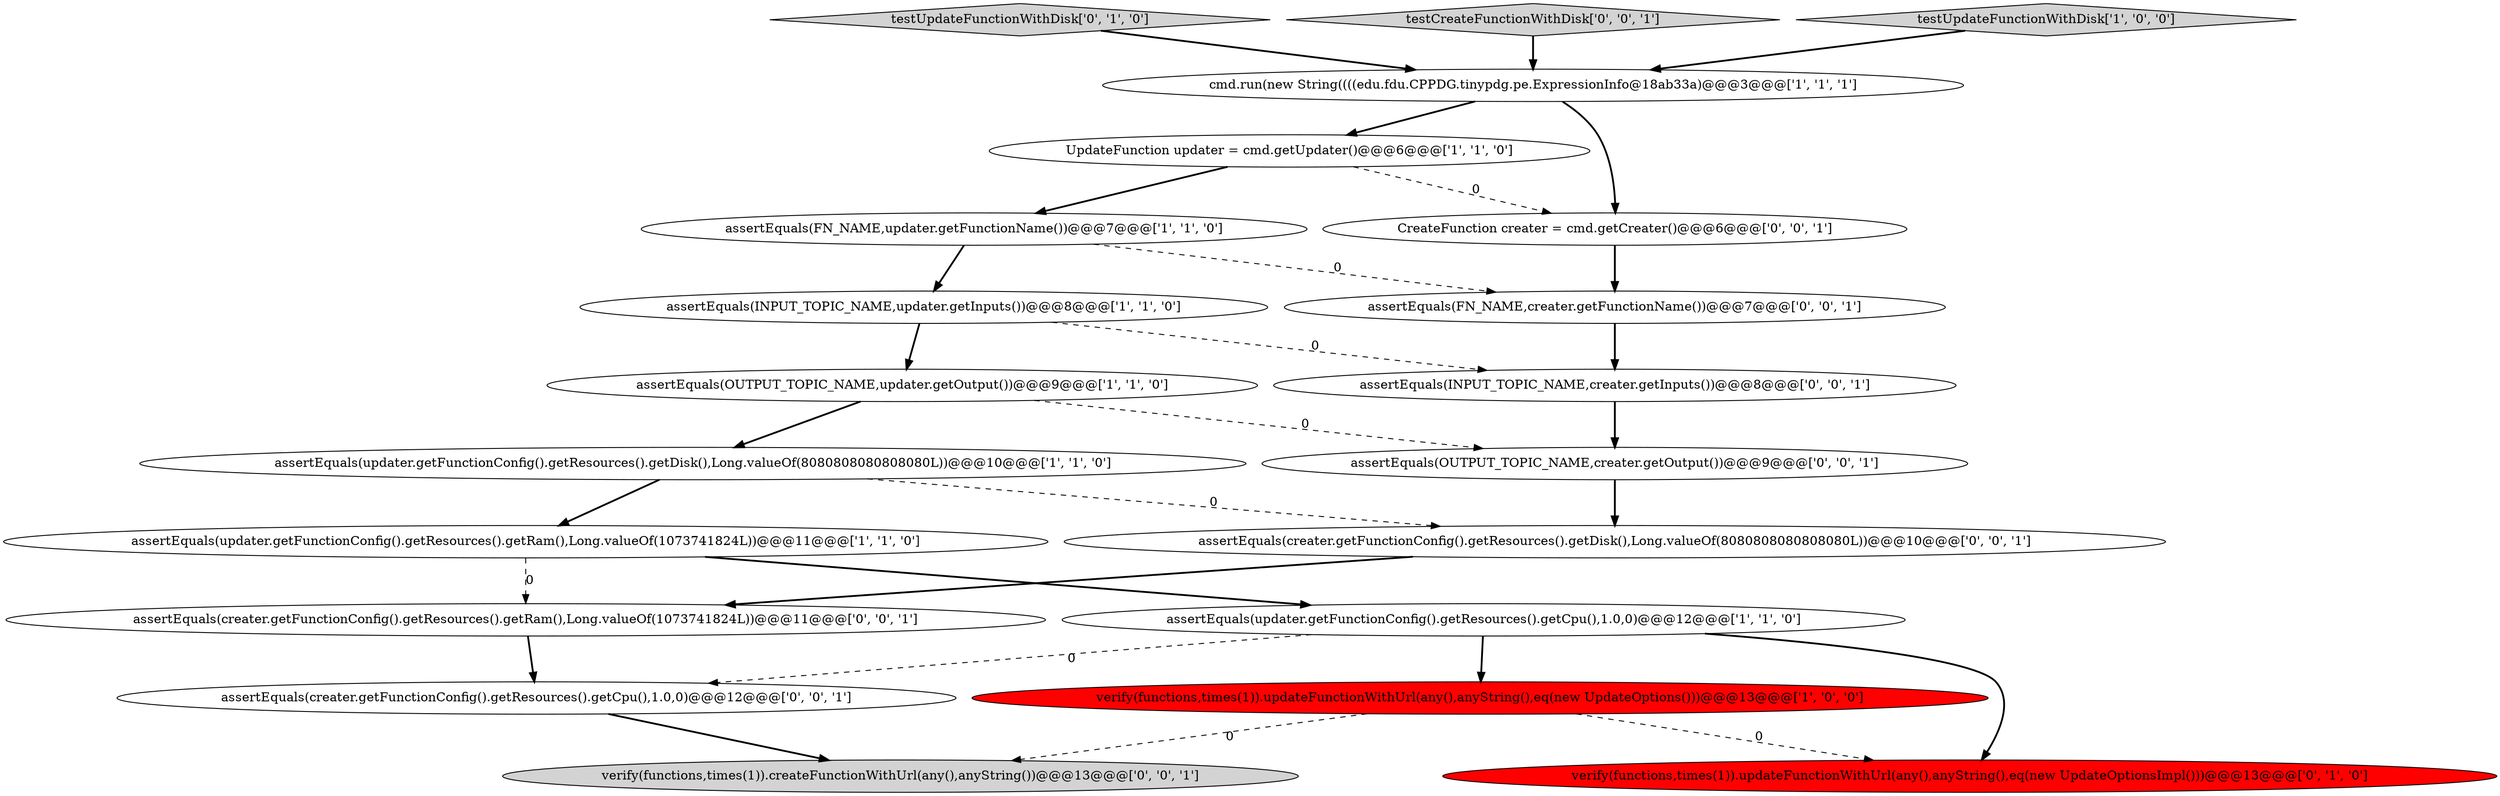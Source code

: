 digraph {
16 [style = filled, label = "assertEquals(creater.getFunctionConfig().getResources().getCpu(),1.0,0)@@@12@@@['0', '0', '1']", fillcolor = white, shape = ellipse image = "AAA0AAABBB3BBB"];
10 [style = filled, label = "testUpdateFunctionWithDisk['0', '1', '0']", fillcolor = lightgray, shape = diamond image = "AAA0AAABBB2BBB"];
11 [style = filled, label = "verify(functions,times(1)).updateFunctionWithUrl(any(),anyString(),eq(new UpdateOptionsImpl()))@@@13@@@['0', '1', '0']", fillcolor = red, shape = ellipse image = "AAA1AAABBB2BBB"];
5 [style = filled, label = "UpdateFunction updater = cmd.getUpdater()@@@6@@@['1', '1', '0']", fillcolor = white, shape = ellipse image = "AAA0AAABBB1BBB"];
7 [style = filled, label = "verify(functions,times(1)).updateFunctionWithUrl(any(),anyString(),eq(new UpdateOptions()))@@@13@@@['1', '0', '0']", fillcolor = red, shape = ellipse image = "AAA1AAABBB1BBB"];
4 [style = filled, label = "assertEquals(updater.getFunctionConfig().getResources().getCpu(),1.0,0)@@@12@@@['1', '1', '0']", fillcolor = white, shape = ellipse image = "AAA0AAABBB1BBB"];
6 [style = filled, label = "assertEquals(OUTPUT_TOPIC_NAME,updater.getOutput())@@@9@@@['1', '1', '0']", fillcolor = white, shape = ellipse image = "AAA0AAABBB1BBB"];
15 [style = filled, label = "assertEquals(INPUT_TOPIC_NAME,creater.getInputs())@@@8@@@['0', '0', '1']", fillcolor = white, shape = ellipse image = "AAA0AAABBB3BBB"];
2 [style = filled, label = "assertEquals(INPUT_TOPIC_NAME,updater.getInputs())@@@8@@@['1', '1', '0']", fillcolor = white, shape = ellipse image = "AAA0AAABBB1BBB"];
20 [style = filled, label = "testCreateFunctionWithDisk['0', '0', '1']", fillcolor = lightgray, shape = diamond image = "AAA0AAABBB3BBB"];
3 [style = filled, label = "assertEquals(FN_NAME,updater.getFunctionName())@@@7@@@['1', '1', '0']", fillcolor = white, shape = ellipse image = "AAA0AAABBB1BBB"];
17 [style = filled, label = "CreateFunction creater = cmd.getCreater()@@@6@@@['0', '0', '1']", fillcolor = white, shape = ellipse image = "AAA0AAABBB3BBB"];
18 [style = filled, label = "assertEquals(creater.getFunctionConfig().getResources().getRam(),Long.valueOf(1073741824L))@@@11@@@['0', '0', '1']", fillcolor = white, shape = ellipse image = "AAA0AAABBB3BBB"];
14 [style = filled, label = "verify(functions,times(1)).createFunctionWithUrl(any(),anyString())@@@13@@@['0', '0', '1']", fillcolor = lightgray, shape = ellipse image = "AAA0AAABBB3BBB"];
19 [style = filled, label = "assertEquals(FN_NAME,creater.getFunctionName())@@@7@@@['0', '0', '1']", fillcolor = white, shape = ellipse image = "AAA0AAABBB3BBB"];
12 [style = filled, label = "assertEquals(OUTPUT_TOPIC_NAME,creater.getOutput())@@@9@@@['0', '0', '1']", fillcolor = white, shape = ellipse image = "AAA0AAABBB3BBB"];
1 [style = filled, label = "cmd.run(new String((((edu.fdu.CPPDG.tinypdg.pe.ExpressionInfo@18ab33a)@@@3@@@['1', '1', '1']", fillcolor = white, shape = ellipse image = "AAA0AAABBB1BBB"];
13 [style = filled, label = "assertEquals(creater.getFunctionConfig().getResources().getDisk(),Long.valueOf(8080808080808080L))@@@10@@@['0', '0', '1']", fillcolor = white, shape = ellipse image = "AAA0AAABBB3BBB"];
9 [style = filled, label = "assertEquals(updater.getFunctionConfig().getResources().getRam(),Long.valueOf(1073741824L))@@@11@@@['1', '1', '0']", fillcolor = white, shape = ellipse image = "AAA0AAABBB1BBB"];
8 [style = filled, label = "assertEquals(updater.getFunctionConfig().getResources().getDisk(),Long.valueOf(8080808080808080L))@@@10@@@['1', '1', '0']", fillcolor = white, shape = ellipse image = "AAA0AAABBB1BBB"];
0 [style = filled, label = "testUpdateFunctionWithDisk['1', '0', '0']", fillcolor = lightgray, shape = diamond image = "AAA0AAABBB1BBB"];
1->5 [style = bold, label=""];
5->3 [style = bold, label=""];
4->16 [style = dashed, label="0"];
2->6 [style = bold, label=""];
7->14 [style = dashed, label="0"];
9->18 [style = dashed, label="0"];
9->4 [style = bold, label=""];
7->11 [style = dashed, label="0"];
20->1 [style = bold, label=""];
17->19 [style = bold, label=""];
4->7 [style = bold, label=""];
1->17 [style = bold, label=""];
8->13 [style = dashed, label="0"];
3->19 [style = dashed, label="0"];
2->15 [style = dashed, label="0"];
6->12 [style = dashed, label="0"];
12->13 [style = bold, label=""];
5->17 [style = dashed, label="0"];
3->2 [style = bold, label=""];
0->1 [style = bold, label=""];
6->8 [style = bold, label=""];
8->9 [style = bold, label=""];
16->14 [style = bold, label=""];
15->12 [style = bold, label=""];
19->15 [style = bold, label=""];
4->11 [style = bold, label=""];
10->1 [style = bold, label=""];
13->18 [style = bold, label=""];
18->16 [style = bold, label=""];
}
